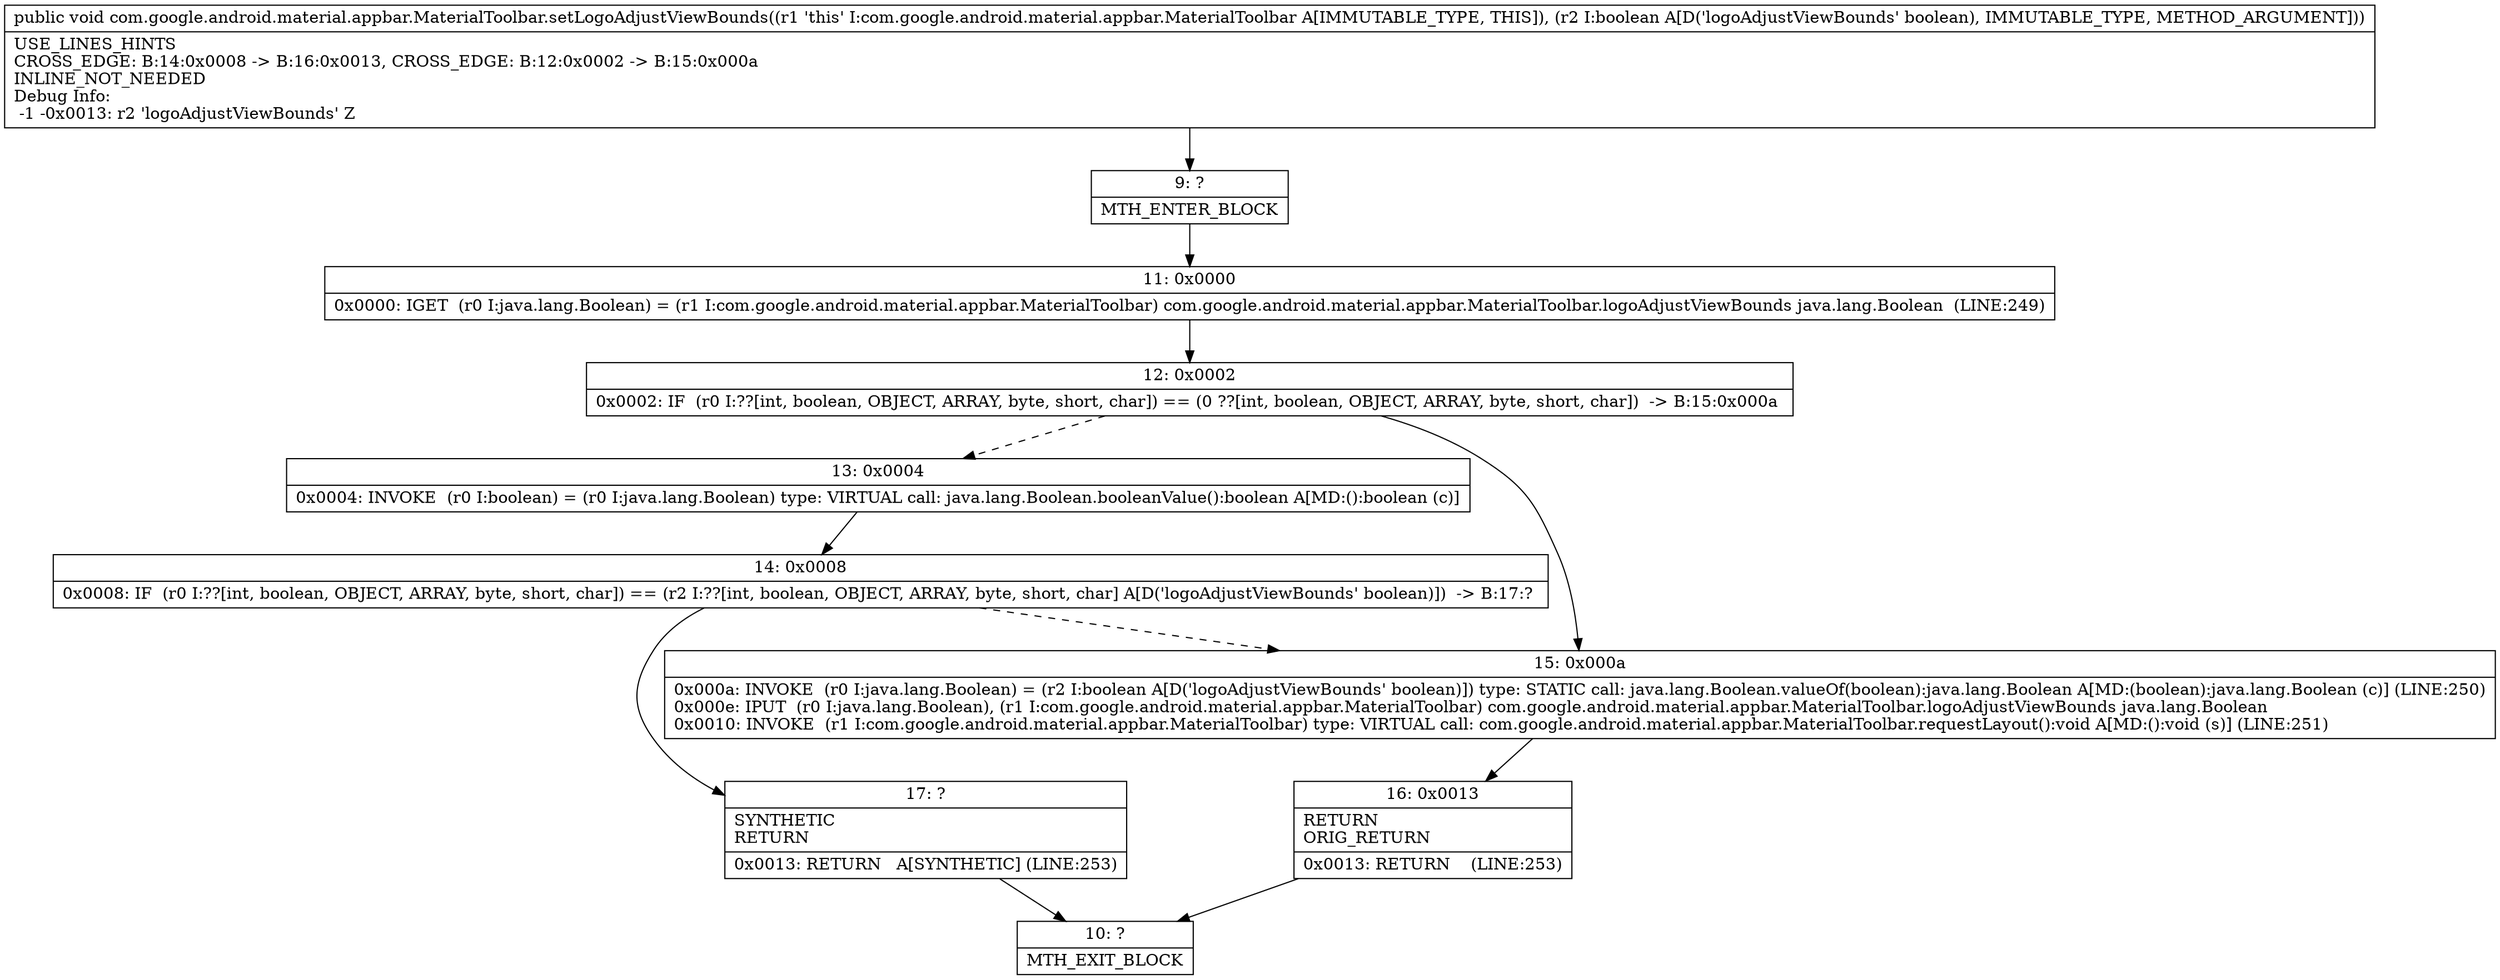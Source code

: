 digraph "CFG forcom.google.android.material.appbar.MaterialToolbar.setLogoAdjustViewBounds(Z)V" {
Node_9 [shape=record,label="{9\:\ ?|MTH_ENTER_BLOCK\l}"];
Node_11 [shape=record,label="{11\:\ 0x0000|0x0000: IGET  (r0 I:java.lang.Boolean) = (r1 I:com.google.android.material.appbar.MaterialToolbar) com.google.android.material.appbar.MaterialToolbar.logoAdjustViewBounds java.lang.Boolean  (LINE:249)\l}"];
Node_12 [shape=record,label="{12\:\ 0x0002|0x0002: IF  (r0 I:??[int, boolean, OBJECT, ARRAY, byte, short, char]) == (0 ??[int, boolean, OBJECT, ARRAY, byte, short, char])  \-\> B:15:0x000a \l}"];
Node_13 [shape=record,label="{13\:\ 0x0004|0x0004: INVOKE  (r0 I:boolean) = (r0 I:java.lang.Boolean) type: VIRTUAL call: java.lang.Boolean.booleanValue():boolean A[MD:():boolean (c)]\l}"];
Node_14 [shape=record,label="{14\:\ 0x0008|0x0008: IF  (r0 I:??[int, boolean, OBJECT, ARRAY, byte, short, char]) == (r2 I:??[int, boolean, OBJECT, ARRAY, byte, short, char] A[D('logoAdjustViewBounds' boolean)])  \-\> B:17:? \l}"];
Node_17 [shape=record,label="{17\:\ ?|SYNTHETIC\lRETURN\l|0x0013: RETURN   A[SYNTHETIC] (LINE:253)\l}"];
Node_10 [shape=record,label="{10\:\ ?|MTH_EXIT_BLOCK\l}"];
Node_15 [shape=record,label="{15\:\ 0x000a|0x000a: INVOKE  (r0 I:java.lang.Boolean) = (r2 I:boolean A[D('logoAdjustViewBounds' boolean)]) type: STATIC call: java.lang.Boolean.valueOf(boolean):java.lang.Boolean A[MD:(boolean):java.lang.Boolean (c)] (LINE:250)\l0x000e: IPUT  (r0 I:java.lang.Boolean), (r1 I:com.google.android.material.appbar.MaterialToolbar) com.google.android.material.appbar.MaterialToolbar.logoAdjustViewBounds java.lang.Boolean \l0x0010: INVOKE  (r1 I:com.google.android.material.appbar.MaterialToolbar) type: VIRTUAL call: com.google.android.material.appbar.MaterialToolbar.requestLayout():void A[MD:():void (s)] (LINE:251)\l}"];
Node_16 [shape=record,label="{16\:\ 0x0013|RETURN\lORIG_RETURN\l|0x0013: RETURN    (LINE:253)\l}"];
MethodNode[shape=record,label="{public void com.google.android.material.appbar.MaterialToolbar.setLogoAdjustViewBounds((r1 'this' I:com.google.android.material.appbar.MaterialToolbar A[IMMUTABLE_TYPE, THIS]), (r2 I:boolean A[D('logoAdjustViewBounds' boolean), IMMUTABLE_TYPE, METHOD_ARGUMENT]))  | USE_LINES_HINTS\lCROSS_EDGE: B:14:0x0008 \-\> B:16:0x0013, CROSS_EDGE: B:12:0x0002 \-\> B:15:0x000a\lINLINE_NOT_NEEDED\lDebug Info:\l  \-1 \-0x0013: r2 'logoAdjustViewBounds' Z\l}"];
MethodNode -> Node_9;Node_9 -> Node_11;
Node_11 -> Node_12;
Node_12 -> Node_13[style=dashed];
Node_12 -> Node_15;
Node_13 -> Node_14;
Node_14 -> Node_15[style=dashed];
Node_14 -> Node_17;
Node_17 -> Node_10;
Node_15 -> Node_16;
Node_16 -> Node_10;
}

